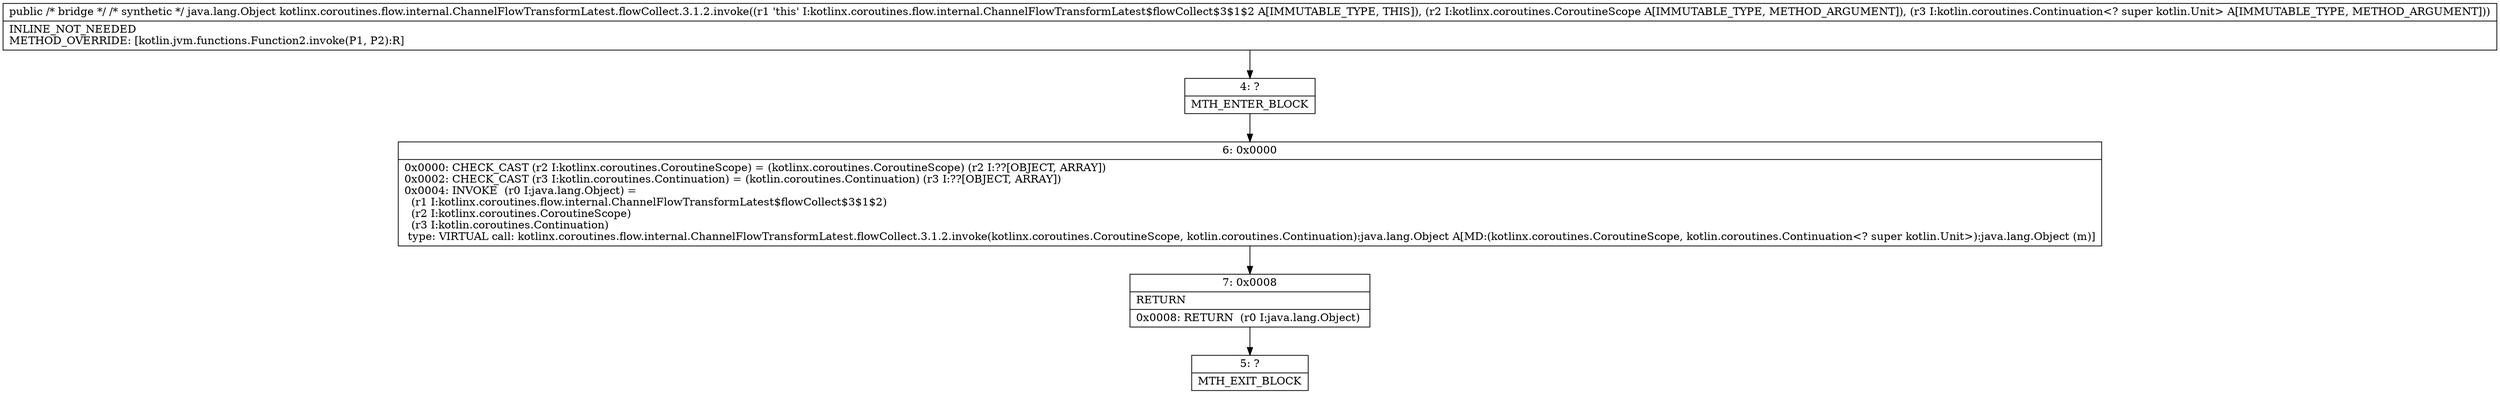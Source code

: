 digraph "CFG forkotlinx.coroutines.flow.internal.ChannelFlowTransformLatest.flowCollect.3.1.2.invoke(Ljava\/lang\/Object;Ljava\/lang\/Object;)Ljava\/lang\/Object;" {
Node_4 [shape=record,label="{4\:\ ?|MTH_ENTER_BLOCK\l}"];
Node_6 [shape=record,label="{6\:\ 0x0000|0x0000: CHECK_CAST (r2 I:kotlinx.coroutines.CoroutineScope) = (kotlinx.coroutines.CoroutineScope) (r2 I:??[OBJECT, ARRAY]) \l0x0002: CHECK_CAST (r3 I:kotlin.coroutines.Continuation) = (kotlin.coroutines.Continuation) (r3 I:??[OBJECT, ARRAY]) \l0x0004: INVOKE  (r0 I:java.lang.Object) = \l  (r1 I:kotlinx.coroutines.flow.internal.ChannelFlowTransformLatest$flowCollect$3$1$2)\l  (r2 I:kotlinx.coroutines.CoroutineScope)\l  (r3 I:kotlin.coroutines.Continuation)\l type: VIRTUAL call: kotlinx.coroutines.flow.internal.ChannelFlowTransformLatest.flowCollect.3.1.2.invoke(kotlinx.coroutines.CoroutineScope, kotlin.coroutines.Continuation):java.lang.Object A[MD:(kotlinx.coroutines.CoroutineScope, kotlin.coroutines.Continuation\<? super kotlin.Unit\>):java.lang.Object (m)]\l}"];
Node_7 [shape=record,label="{7\:\ 0x0008|RETURN\l|0x0008: RETURN  (r0 I:java.lang.Object) \l}"];
Node_5 [shape=record,label="{5\:\ ?|MTH_EXIT_BLOCK\l}"];
MethodNode[shape=record,label="{public \/* bridge *\/ \/* synthetic *\/ java.lang.Object kotlinx.coroutines.flow.internal.ChannelFlowTransformLatest.flowCollect.3.1.2.invoke((r1 'this' I:kotlinx.coroutines.flow.internal.ChannelFlowTransformLatest$flowCollect$3$1$2 A[IMMUTABLE_TYPE, THIS]), (r2 I:kotlinx.coroutines.CoroutineScope A[IMMUTABLE_TYPE, METHOD_ARGUMENT]), (r3 I:kotlin.coroutines.Continuation\<? super kotlin.Unit\> A[IMMUTABLE_TYPE, METHOD_ARGUMENT]))  | INLINE_NOT_NEEDED\lMETHOD_OVERRIDE: [kotlin.jvm.functions.Function2.invoke(P1, P2):R]\l}"];
MethodNode -> Node_4;Node_4 -> Node_6;
Node_6 -> Node_7;
Node_7 -> Node_5;
}


